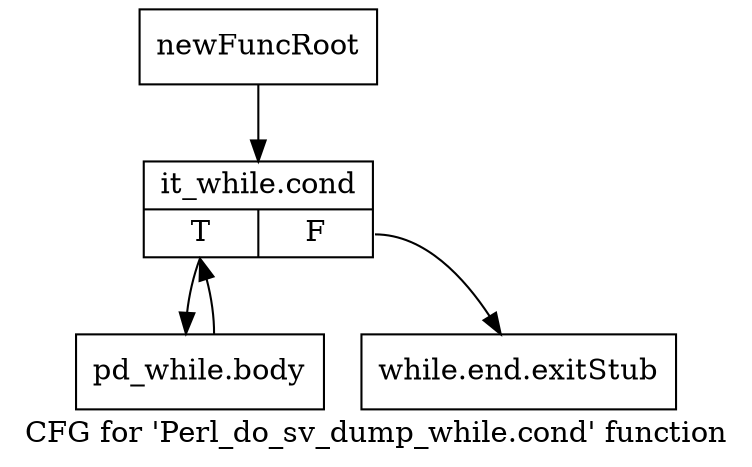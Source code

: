 digraph "CFG for 'Perl_do_sv_dump_while.cond' function" {
	label="CFG for 'Perl_do_sv_dump_while.cond' function";

	Node0x4b565d0 [shape=record,label="{newFuncRoot}"];
	Node0x4b565d0 -> Node0x4b56670;
	Node0x4b56620 [shape=record,label="{while.end.exitStub}"];
	Node0x4b56670 [shape=record,label="{it_while.cond|{<s0>T|<s1>F}}"];
	Node0x4b56670:s0 -> Node0x4b566c0;
	Node0x4b56670:s1 -> Node0x4b56620;
	Node0x4b566c0 [shape=record,label="{pd_while.body}"];
	Node0x4b566c0 -> Node0x4b56670;
}
